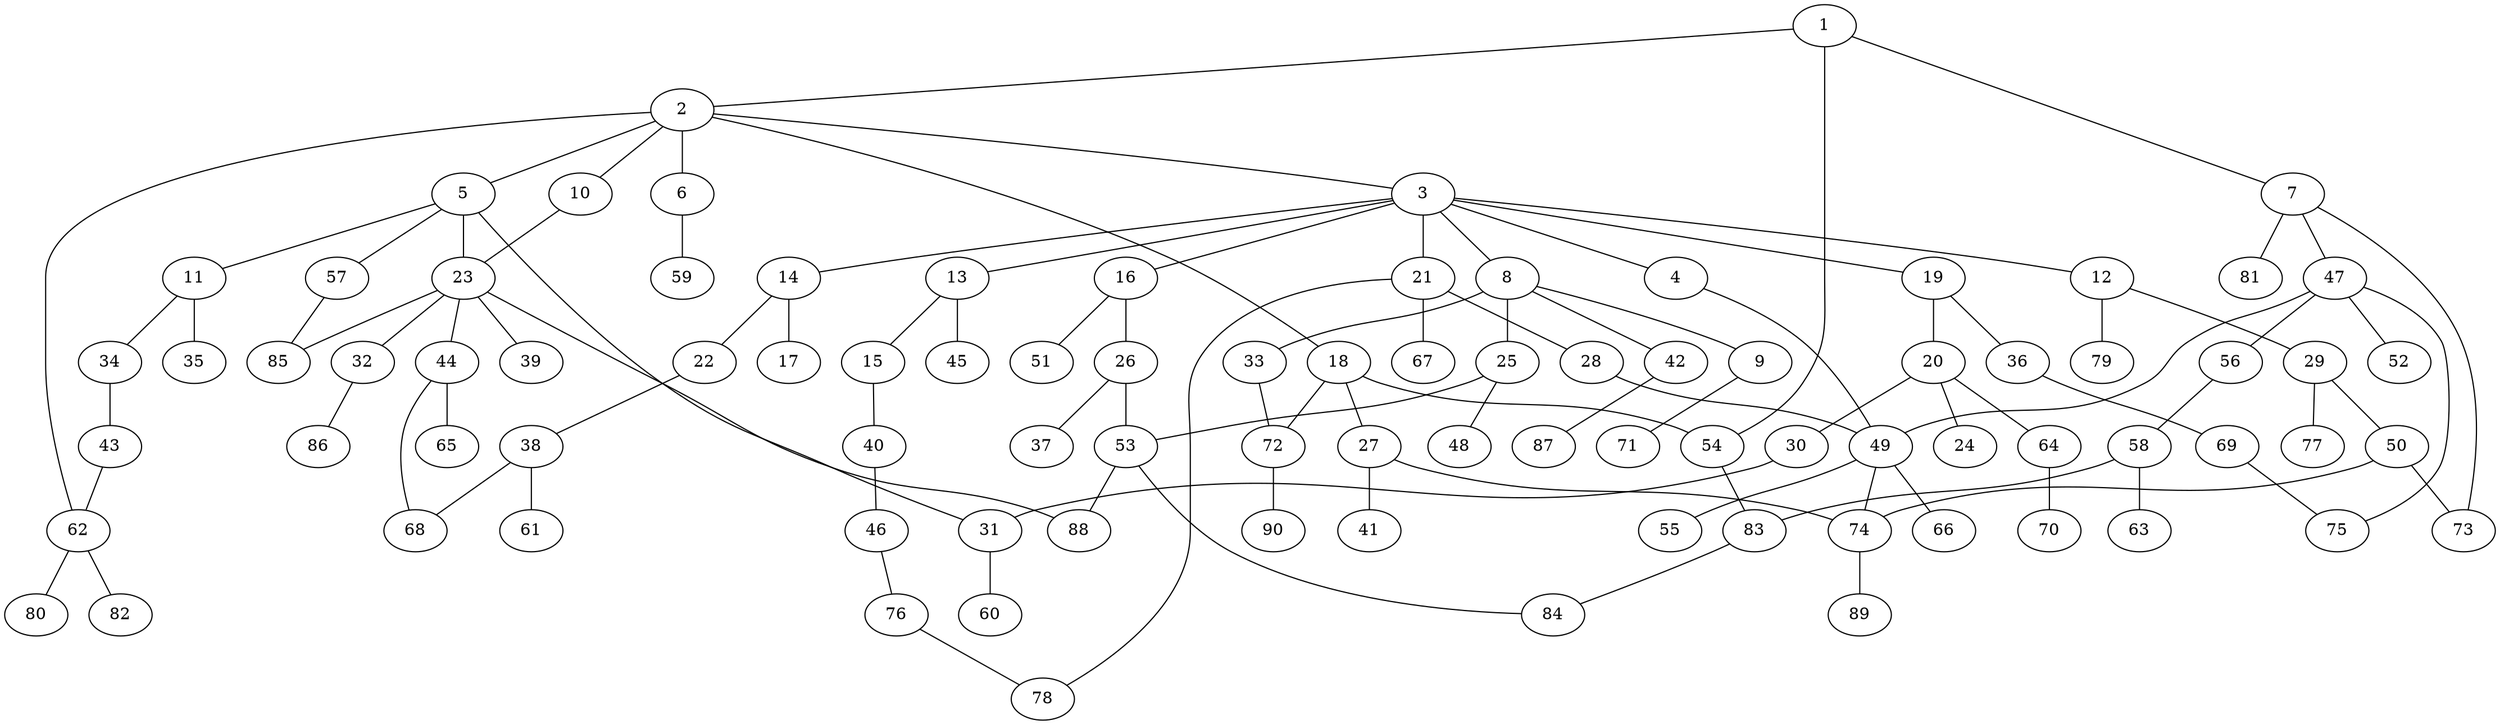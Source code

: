 graph graphname {1--2
1--7
1--54
2--3
2--5
2--6
2--10
2--18
2--62
3--4
3--8
3--12
3--13
3--14
3--16
3--19
3--21
4--49
5--11
5--23
5--31
5--57
6--59
7--47
7--73
7--81
8--9
8--25
8--33
8--42
9--71
10--23
11--34
11--35
12--29
12--79
13--15
13--45
14--17
14--22
15--40
16--26
16--51
18--27
18--54
18--72
19--20
19--36
20--24
20--30
20--64
21--28
21--67
21--78
22--38
23--32
23--39
23--44
23--85
23--88
25--48
25--53
26--37
26--53
27--41
27--74
28--49
29--50
29--77
30--31
31--60
32--86
33--72
34--43
36--69
38--61
38--68
40--46
42--87
43--62
44--65
44--68
46--76
47--49
47--52
47--56
47--75
49--55
49--66
49--74
50--73
50--74
53--84
53--88
54--83
56--58
57--85
58--63
58--83
62--80
62--82
64--70
69--75
72--90
74--89
76--78
83--84
}